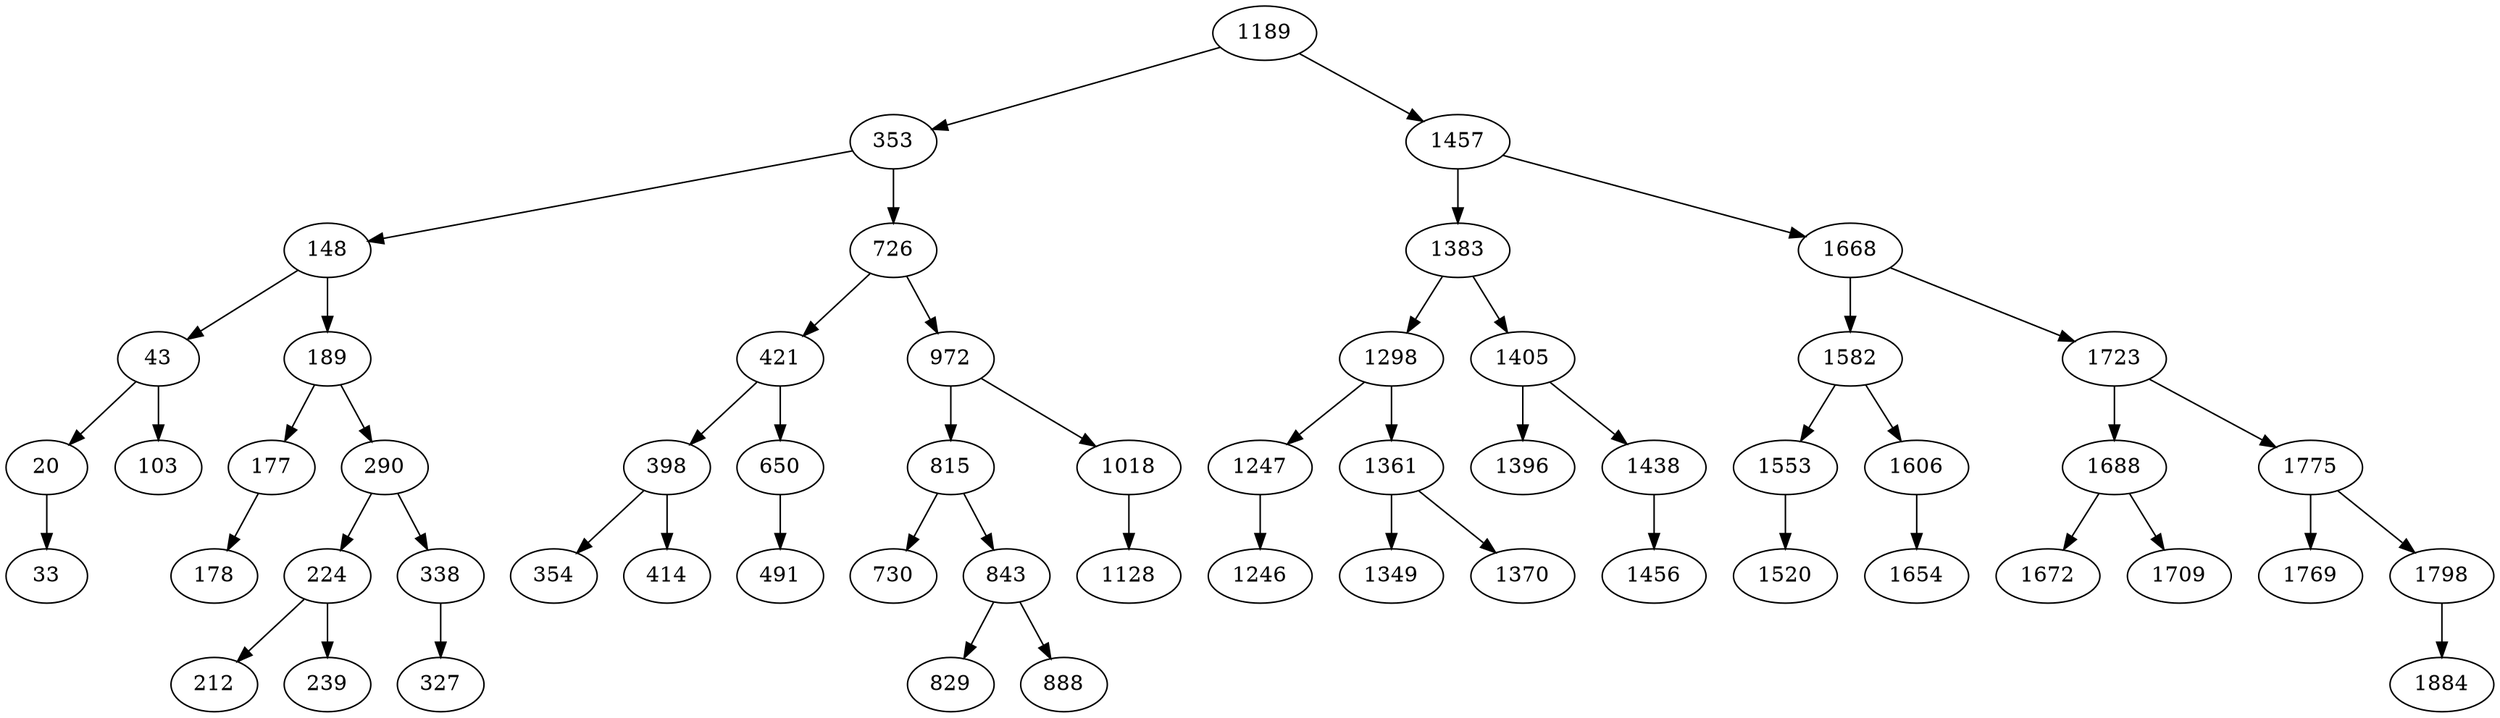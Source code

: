digraph AVLBaum
{
1189 -> 353;
1189 -> 1457;
353 -> 148;
353 -> 726;
148 -> 43;
148 -> 189;
43 -> 20;
43 -> 103;
20 -> 33;
189 -> 177;
189 -> 290;
177 -> 178;
290 -> 224;
290 -> 338;
224 -> 212;
224 -> 239;
338 -> 327;
726 -> 421;
726 -> 972;
421 -> 398;
421 -> 650;
398 -> 354;
398 -> 414;
650 -> 491;
972 -> 815;
972 -> 1018;
815 -> 730;
815 -> 843;
843 -> 829;
843 -> 888;
1018 -> 1128;
1457 -> 1383;
1457 -> 1668;
1383 -> 1298;
1383 -> 1405;
1298 -> 1247;
1298 -> 1361;
1247 -> 1246;
1361 -> 1349;
1361 -> 1370;
1405 -> 1396;
1405 -> 1438;
1438 -> 1456;
1668 -> 1582;
1668 -> 1723;
1582 -> 1553;
1582 -> 1606;
1553 -> 1520;
1606 -> 1654;
1723 -> 1688;
1723 -> 1775;
1688 -> 1672;
1688 -> 1709;
1775 -> 1769;
1775 -> 1798;
1798 -> 1884;
}
